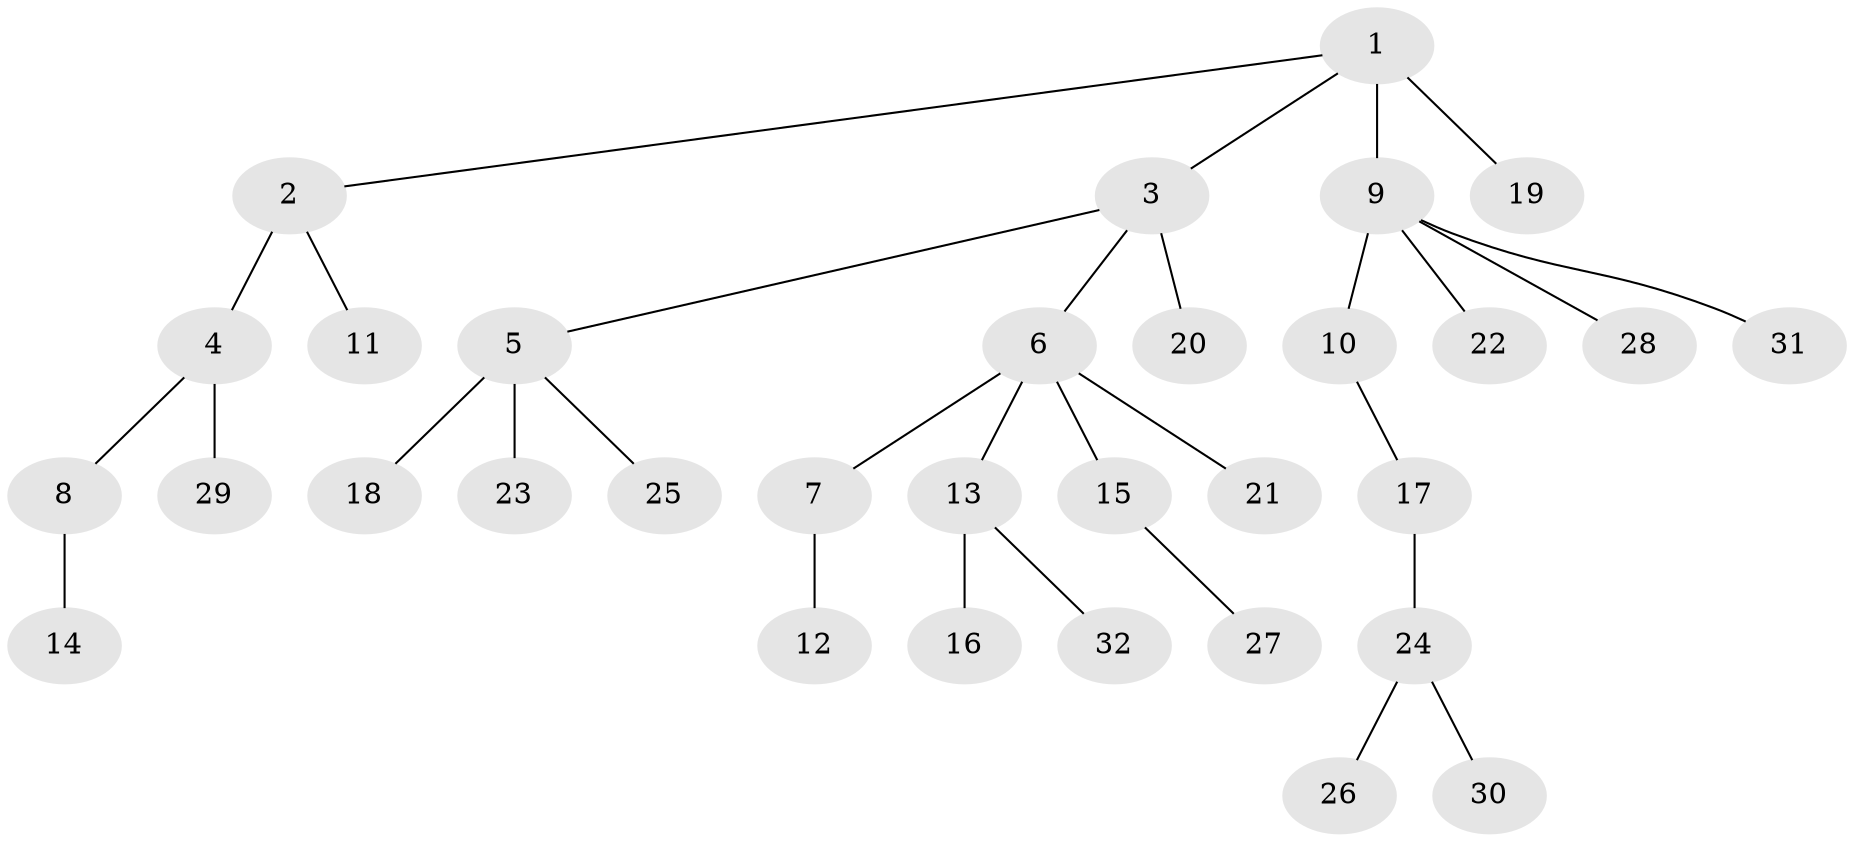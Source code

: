 // original degree distribution, {8: 0.009523809523809525, 4: 0.05714285714285714, 6: 0.01904761904761905, 5: 0.01904761904761905, 7: 0.009523809523809525, 3: 0.13333333333333333, 1: 0.5047619047619047, 2: 0.24761904761904763}
// Generated by graph-tools (version 1.1) at 2025/52/03/04/25 22:52:04]
// undirected, 32 vertices, 31 edges
graph export_dot {
  node [color=gray90,style=filled];
  1;
  2;
  3;
  4;
  5;
  6;
  7;
  8;
  9;
  10;
  11;
  12;
  13;
  14;
  15;
  16;
  17;
  18;
  19;
  20;
  21;
  22;
  23;
  24;
  25;
  26;
  27;
  28;
  29;
  30;
  31;
  32;
  1 -- 2 [weight=1.0];
  1 -- 3 [weight=1.0];
  1 -- 9 [weight=3.0];
  1 -- 19 [weight=1.0];
  2 -- 4 [weight=2.0];
  2 -- 11 [weight=1.0];
  3 -- 5 [weight=1.0];
  3 -- 6 [weight=1.0];
  3 -- 20 [weight=1.0];
  4 -- 8 [weight=1.0];
  4 -- 29 [weight=1.0];
  5 -- 18 [weight=2.0];
  5 -- 23 [weight=1.0];
  5 -- 25 [weight=1.0];
  6 -- 7 [weight=1.0];
  6 -- 13 [weight=1.0];
  6 -- 15 [weight=2.0];
  6 -- 21 [weight=1.0];
  7 -- 12 [weight=2.0];
  8 -- 14 [weight=4.0];
  9 -- 10 [weight=1.0];
  9 -- 22 [weight=1.0];
  9 -- 28 [weight=1.0];
  9 -- 31 [weight=1.0];
  10 -- 17 [weight=1.0];
  13 -- 16 [weight=1.0];
  13 -- 32 [weight=1.0];
  15 -- 27 [weight=1.0];
  17 -- 24 [weight=1.0];
  24 -- 26 [weight=1.0];
  24 -- 30 [weight=1.0];
}
